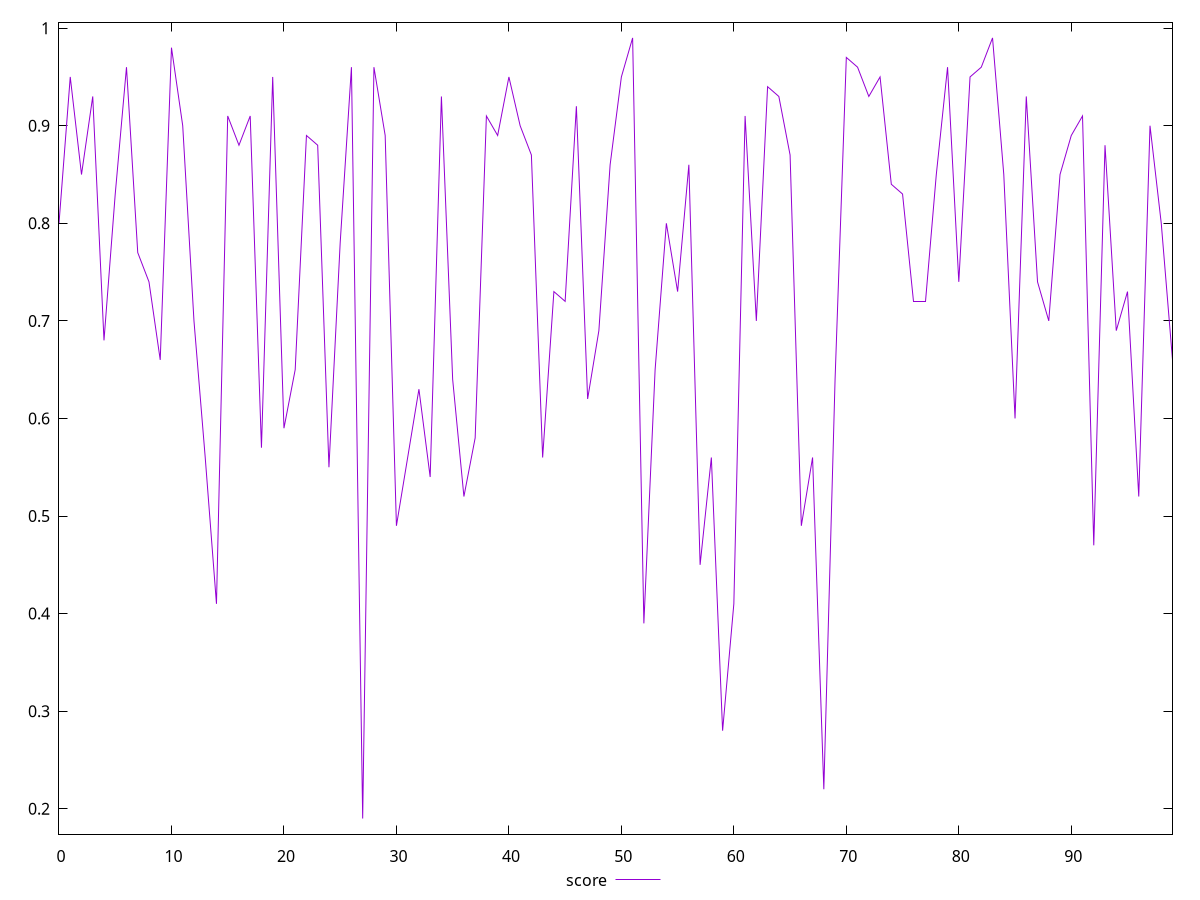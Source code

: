 reset

$score <<EOF
0 0.8
1 0.95
2 0.85
3 0.93
4 0.68
5 0.83
6 0.96
7 0.77
8 0.74
9 0.66
10 0.98
11 0.9
12 0.7
13 0.56
14 0.41
15 0.91
16 0.88
17 0.91
18 0.57
19 0.95
20 0.59
21 0.65
22 0.89
23 0.88
24 0.55
25 0.78
26 0.96
27 0.19
28 0.96
29 0.89
30 0.49
31 0.56
32 0.63
33 0.54
34 0.93
35 0.64
36 0.52
37 0.58
38 0.91
39 0.89
40 0.95
41 0.9
42 0.87
43 0.56
44 0.73
45 0.72
46 0.92
47 0.62
48 0.69
49 0.86
50 0.95
51 0.99
52 0.39
53 0.65
54 0.8
55 0.73
56 0.86
57 0.45
58 0.56
59 0.28
60 0.41
61 0.91
62 0.7
63 0.94
64 0.93
65 0.87
66 0.49
67 0.56
68 0.22
69 0.64
70 0.97
71 0.96
72 0.93
73 0.95
74 0.84
75 0.83
76 0.72
77 0.72
78 0.85
79 0.96
80 0.74
81 0.95
82 0.96
83 0.99
84 0.85
85 0.6
86 0.93
87 0.74
88 0.7
89 0.85
90 0.89
91 0.91
92 0.47
93 0.88
94 0.69
95 0.73
96 0.52
97 0.9
98 0.8
99 0.66
EOF

set key outside below
set xrange [0:99]
set yrange [0.174:1.006]
set trange [0.174:1.006]
set terminal svg size 640, 500 enhanced background rgb 'white'
set output "report_00013_2021-02-09T12-04-24.940Z/mainthread-work-breakdown/samples/pages+cached+noadtech+nomedia/score/values.svg"

plot $score title "score" with line

reset
